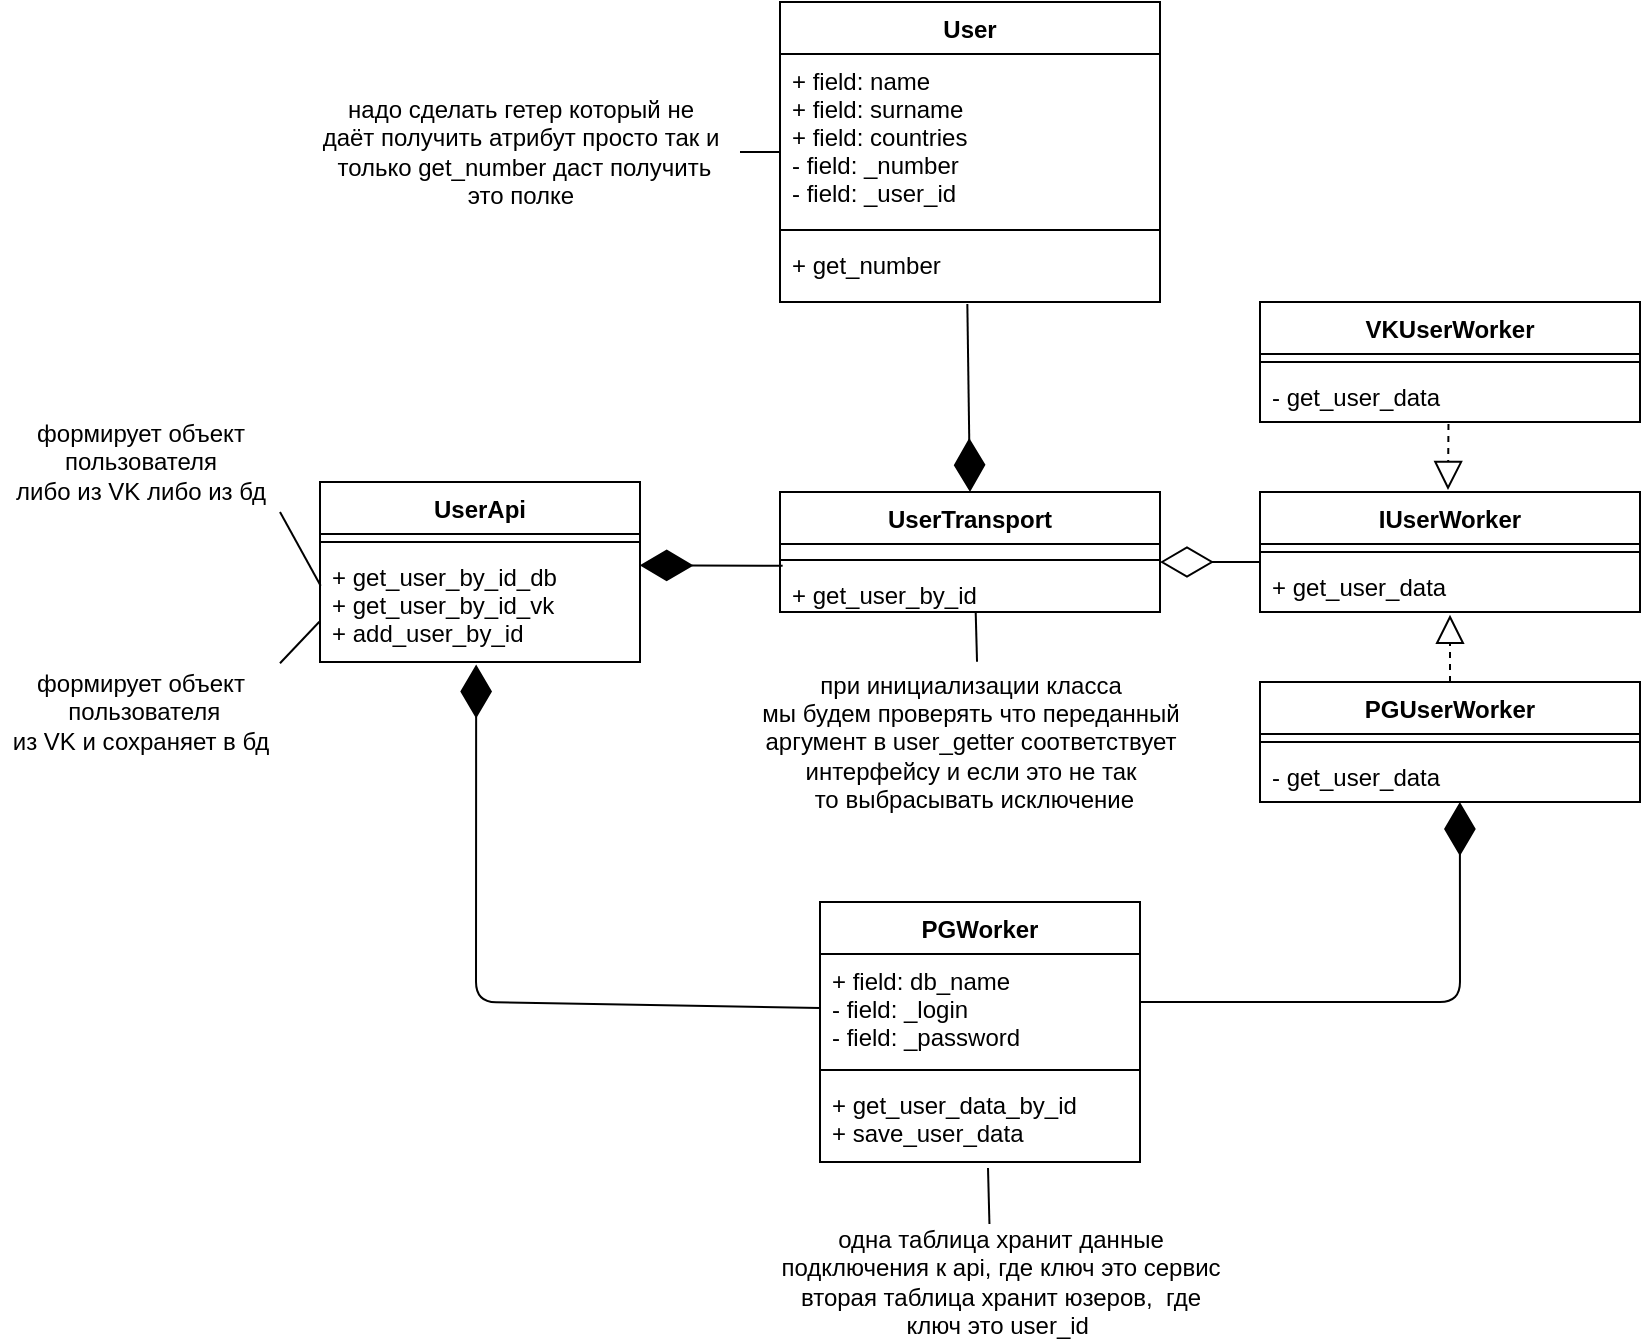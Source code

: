 <mxfile version="12.9.11" type="device"><diagram id="C5RBs43oDa-KdzZeNtuy" name="Page-1"><mxGraphModel dx="1747" dy="868" grid="1" gridSize="10" guides="1" tooltips="1" connect="1" arrows="1" fold="1" page="1" pageScale="1" pageWidth="827" pageHeight="1169" math="0" shadow="0"><root><mxCell id="WIyWlLk6GJQsqaUBKTNV-0"/><mxCell id="WIyWlLk6GJQsqaUBKTNV-1" parent="WIyWlLk6GJQsqaUBKTNV-0"/><mxCell id="jGwKJgLQtCVfkWyT7vOf-91" value="" style="endArrow=none;html=1;rounded=0;entryX=0.001;entryY=0.583;entryDx=0;entryDy=0;entryPerimeter=0;exitX=1;exitY=0.5;exitDx=0;exitDy=0;" parent="WIyWlLk6GJQsqaUBKTNV-1" source="jGwKJgLQtCVfkWyT7vOf-188" target="jGwKJgLQtCVfkWyT7vOf-82" edge="1"><mxGeometry relative="1" as="geometry"><mxPoint x="-477" y="96" as="sourcePoint"/><mxPoint x="-477" y="44.66" as="targetPoint"/></mxGeometry></mxCell><mxCell id="jGwKJgLQtCVfkWyT7vOf-92" value="при инициализации класса&lt;br&gt;мы будем проверять что переданный&lt;br&gt;аргумент в user_getter соответствует&lt;br&gt;интерфейсу и если это не так&lt;br&gt;&amp;nbsp;то выбрасывать исключение" style="text;html=1;align=center;verticalAlign=middle;resizable=0;points=[];autosize=1;" parent="WIyWlLk6GJQsqaUBKTNV-1" vertex="1"><mxGeometry x="-452" y="350" width="220" height="80" as="geometry"/></mxCell><mxCell id="jGwKJgLQtCVfkWyT7vOf-161" value="" style="endArrow=diamondThin;endFill=0;endSize=24;html=1;entryX=1;entryY=0.625;entryDx=0;entryDy=0;entryPerimeter=0;" parent="WIyWlLk6GJQsqaUBKTNV-1" target="ZPyuNEXYWkOXCgR7MvM--2" edge="1"><mxGeometry width="160" relative="1" as="geometry"><mxPoint x="-197" y="300" as="sourcePoint"/><mxPoint x="-247" y="320" as="targetPoint"/></mxGeometry></mxCell><mxCell id="jGwKJgLQtCVfkWyT7vOf-170" value="" style="endArrow=block;dashed=1;endFill=0;endSize=12;html=1;exitX=0.496;exitY=1.038;exitDx=0;exitDy=0;exitPerimeter=0;" parent="WIyWlLk6GJQsqaUBKTNV-1" source="jGwKJgLQtCVfkWyT7vOf-165" edge="1"><mxGeometry width="160" relative="1" as="geometry"><mxPoint x="-80" y="250" as="sourcePoint"/><mxPoint x="-103" y="264" as="targetPoint"/></mxGeometry></mxCell><mxCell id="jGwKJgLQtCVfkWyT7vOf-171" value="" style="endArrow=block;dashed=1;endFill=0;endSize=12;html=1;exitX=0.5;exitY=0;exitDx=0;exitDy=0;entryX=0.5;entryY=1.053;entryDx=0;entryDy=0;entryPerimeter=0;" parent="WIyWlLk6GJQsqaUBKTNV-1" source="jGwKJgLQtCVfkWyT7vOf-166" target="jGwKJgLQtCVfkWyT7vOf-97" edge="1"><mxGeometry width="160" relative="1" as="geometry"><mxPoint x="-7.83" y="533.49" as="sourcePoint"/><mxPoint x="-80" y="350" as="targetPoint"/></mxGeometry></mxCell><mxCell id="jGwKJgLQtCVfkWyT7vOf-180" value="формирует объект &lt;br&gt;пользователя&lt;br&gt;либо из VK либо из бд" style="text;html=1;align=center;verticalAlign=middle;resizable=0;points=[];autosize=1;" parent="WIyWlLk6GJQsqaUBKTNV-1" vertex="1"><mxGeometry x="-827" y="225" width="140" height="50" as="geometry"/></mxCell><mxCell id="jGwKJgLQtCVfkWyT7vOf-181" value="" style="endArrow=none;html=1;rounded=0;entryX=0.002;entryY=0.319;entryDx=0;entryDy=0;entryPerimeter=0;exitX=1;exitY=1;exitDx=0;exitDy=0;exitPerimeter=0;" parent="WIyWlLk6GJQsqaUBKTNV-1" source="jGwKJgLQtCVfkWyT7vOf-180" target="jGwKJgLQtCVfkWyT7vOf-175" edge="1"><mxGeometry relative="1" as="geometry"><mxPoint x="-887" y="410.06" as="sourcePoint"/><mxPoint x="-805.2" y="299.996" as="targetPoint"/></mxGeometry></mxCell><mxCell id="jGwKJgLQtCVfkWyT7vOf-188" value="надо сделать гетер который не &lt;br&gt;даёт&amp;nbsp;получить атрибут просто так и&lt;br&gt;&amp;nbsp;только get_number даст получить &lt;br&gt;это полке" style="text;html=1;align=center;" parent="WIyWlLk6GJQsqaUBKTNV-1" vertex="1"><mxGeometry x="-677" y="60" width="220" height="70" as="geometry"/></mxCell><mxCell id="jGwKJgLQtCVfkWyT7vOf-189" value="формирует объект&lt;br&gt;&amp;nbsp;пользователя&lt;br&gt;из VK и сохраняет в бд" style="text;html=1;align=center;verticalAlign=middle;resizable=0;points=[];autosize=1;" parent="WIyWlLk6GJQsqaUBKTNV-1" vertex="1"><mxGeometry x="-827" y="350" width="140" height="50" as="geometry"/></mxCell><mxCell id="jGwKJgLQtCVfkWyT7vOf-190" value="" style="endArrow=none;html=1;rounded=0;entryX=-0.002;entryY=0.641;entryDx=0;entryDy=0;entryPerimeter=0;exitX=1;exitY=0.013;exitDx=0;exitDy=0;exitPerimeter=0;" parent="WIyWlLk6GJQsqaUBKTNV-1" source="jGwKJgLQtCVfkWyT7vOf-189" target="jGwKJgLQtCVfkWyT7vOf-175" edge="1"><mxGeometry relative="1" as="geometry"><mxPoint x="-745" y="356" as="sourcePoint"/><mxPoint x="-727" y="310" as="targetPoint"/></mxGeometry></mxCell><mxCell id="jGwKJgLQtCVfkWyT7vOf-192" value="одна таблица хранит данные &lt;br&gt;подключения к api, где ключ это сервис&lt;br&gt;вторая таблица хранит юзеров,&amp;nbsp; где&lt;br&gt;ключ это user_id&amp;nbsp;" style="text;html=1;align=center;verticalAlign=middle;resizable=0;points=[];autosize=1;" parent="WIyWlLk6GJQsqaUBKTNV-1" vertex="1"><mxGeometry x="-447" y="630" width="240" height="60" as="geometry"/></mxCell><mxCell id="jGwKJgLQtCVfkWyT7vOf-205" value="" style="endArrow=none;html=1;rounded=0;exitX=0.525;exitY=1.071;exitDx=0;exitDy=0;exitPerimeter=0;entryX=0.478;entryY=0.017;entryDx=0;entryDy=0;entryPerimeter=0;" parent="WIyWlLk6GJQsqaUBKTNV-1" source="jGwKJgLQtCVfkWyT7vOf-198" target="jGwKJgLQtCVfkWyT7vOf-192" edge="1"><mxGeometry relative="1" as="geometry"><mxPoint x="-209" y="446.51" as="sourcePoint"/><mxPoint x="-329" y="650" as="targetPoint"/></mxGeometry></mxCell><mxCell id="ZPyuNEXYWkOXCgR7MvM--4" value="" style="endArrow=diamondThin;endFill=1;endSize=24;html=1;exitX=0.493;exitY=1.032;exitDx=0;exitDy=0;exitPerimeter=0;entryX=0.5;entryY=0;entryDx=0;entryDy=0;" parent="WIyWlLk6GJQsqaUBKTNV-1" source="jGwKJgLQtCVfkWyT7vOf-84" target="ZPyuNEXYWkOXCgR7MvM--0" edge="1"><mxGeometry width="160" relative="1" as="geometry"><mxPoint x="-337" y="210" as="sourcePoint"/><mxPoint x="-317" y="310" as="targetPoint"/></mxGeometry></mxCell><mxCell id="jGwKJgLQtCVfkWyT7vOf-94" value="IUserWorker" style="swimlane;fontStyle=1;align=center;verticalAlign=top;childLayout=stackLayout;horizontal=1;startSize=26;horizontalStack=0;resizeParent=1;resizeParentMax=0;resizeLast=0;collapsible=1;marginBottom=0;" parent="WIyWlLk6GJQsqaUBKTNV-1" vertex="1"><mxGeometry x="-197" y="265" width="190" height="60" as="geometry"/></mxCell><mxCell id="jGwKJgLQtCVfkWyT7vOf-96" value="" style="line;strokeWidth=1;fillColor=none;align=left;verticalAlign=middle;spacingTop=-1;spacingLeft=3;spacingRight=3;rotatable=0;labelPosition=right;points=[];portConstraint=eastwest;" parent="jGwKJgLQtCVfkWyT7vOf-94" vertex="1"><mxGeometry y="26" width="190" height="8" as="geometry"/></mxCell><mxCell id="jGwKJgLQtCVfkWyT7vOf-97" value="+ get_user_data" style="text;strokeColor=none;fillColor=none;align=left;verticalAlign=top;spacingLeft=4;spacingRight=4;overflow=hidden;rotatable=0;points=[[0,0.5],[1,0.5]];portConstraint=eastwest;" parent="jGwKJgLQtCVfkWyT7vOf-94" vertex="1"><mxGeometry y="34" width="190" height="26" as="geometry"/></mxCell><mxCell id="jGwKJgLQtCVfkWyT7vOf-166" value="PGUserWorker" style="swimlane;fontStyle=1;align=center;verticalAlign=top;childLayout=stackLayout;horizontal=1;startSize=26;horizontalStack=0;resizeParent=1;resizeParentMax=0;resizeLast=0;collapsible=1;marginBottom=0;" parent="WIyWlLk6GJQsqaUBKTNV-1" vertex="1"><mxGeometry x="-197" y="360" width="190" height="60" as="geometry"/></mxCell><mxCell id="jGwKJgLQtCVfkWyT7vOf-167" value="" style="line;strokeWidth=1;fillColor=none;align=left;verticalAlign=middle;spacingTop=-1;spacingLeft=3;spacingRight=3;rotatable=0;labelPosition=right;points=[];portConstraint=eastwest;" parent="jGwKJgLQtCVfkWyT7vOf-166" vertex="1"><mxGeometry y="26" width="190" height="8" as="geometry"/></mxCell><mxCell id="jGwKJgLQtCVfkWyT7vOf-168" value="- get_user_data" style="text;strokeColor=none;fillColor=none;align=left;verticalAlign=top;spacingLeft=4;spacingRight=4;overflow=hidden;rotatable=0;points=[[0,0.5],[1,0.5]];portConstraint=eastwest;" parent="jGwKJgLQtCVfkWyT7vOf-166" vertex="1"><mxGeometry y="34" width="190" height="26" as="geometry"/></mxCell><mxCell id="jGwKJgLQtCVfkWyT7vOf-162" value="VKUserWorker" style="swimlane;fontStyle=1;align=center;verticalAlign=top;childLayout=stackLayout;horizontal=1;startSize=26;horizontalStack=0;resizeParent=1;resizeParentMax=0;resizeLast=0;collapsible=1;marginBottom=0;" parent="WIyWlLk6GJQsqaUBKTNV-1" vertex="1"><mxGeometry x="-197" y="170" width="190" height="60" as="geometry"/></mxCell><mxCell id="jGwKJgLQtCVfkWyT7vOf-164" value="" style="line;strokeWidth=1;fillColor=none;align=left;verticalAlign=middle;spacingTop=-1;spacingLeft=3;spacingRight=3;rotatable=0;labelPosition=right;points=[];portConstraint=eastwest;" parent="jGwKJgLQtCVfkWyT7vOf-162" vertex="1"><mxGeometry y="26" width="190" height="8" as="geometry"/></mxCell><mxCell id="jGwKJgLQtCVfkWyT7vOf-165" value="- get_user_data" style="text;strokeColor=none;fillColor=none;align=left;verticalAlign=top;spacingLeft=4;spacingRight=4;overflow=hidden;rotatable=0;points=[[0,0.5],[1,0.5]];portConstraint=eastwest;" parent="jGwKJgLQtCVfkWyT7vOf-162" vertex="1"><mxGeometry y="34" width="190" height="26" as="geometry"/></mxCell><mxCell id="ZPyuNEXYWkOXCgR7MvM--0" value="UserTransport" style="swimlane;fontStyle=1;align=center;verticalAlign=top;childLayout=stackLayout;horizontal=1;startSize=26;horizontalStack=0;resizeParent=1;resizeParentMax=0;resizeLast=0;collapsible=1;marginBottom=0;" parent="WIyWlLk6GJQsqaUBKTNV-1" vertex="1"><mxGeometry x="-437" y="265" width="190" height="60" as="geometry"/></mxCell><mxCell id="ZPyuNEXYWkOXCgR7MvM--1" value="&#10;" style="text;strokeColor=none;fillColor=none;align=left;verticalAlign=top;spacingLeft=4;spacingRight=4;overflow=hidden;rotatable=0;points=[[0,0.5],[1,0.5]];portConstraint=eastwest;" parent="ZPyuNEXYWkOXCgR7MvM--0" vertex="1"><mxGeometry y="26" width="190" height="4" as="geometry"/></mxCell><mxCell id="ZPyuNEXYWkOXCgR7MvM--2" value="" style="line;strokeWidth=1;fillColor=none;align=left;verticalAlign=middle;spacingTop=-1;spacingLeft=3;spacingRight=3;rotatable=0;labelPosition=right;points=[];portConstraint=eastwest;" parent="ZPyuNEXYWkOXCgR7MvM--0" vertex="1"><mxGeometry y="30" width="190" height="8" as="geometry"/></mxCell><mxCell id="ZPyuNEXYWkOXCgR7MvM--3" value="+ get_user_by_id" style="text;strokeColor=none;fillColor=none;align=left;verticalAlign=top;spacingLeft=4;spacingRight=4;overflow=hidden;rotatable=0;points=[[0,0.5],[1,0.5]];portConstraint=eastwest;" parent="ZPyuNEXYWkOXCgR7MvM--0" vertex="1"><mxGeometry y="38" width="190" height="22" as="geometry"/></mxCell><mxCell id="jGwKJgLQtCVfkWyT7vOf-81" value="User" style="swimlane;fontStyle=1;align=center;verticalAlign=top;childLayout=stackLayout;horizontal=1;startSize=26;horizontalStack=0;resizeParent=1;resizeParentMax=0;resizeLast=0;collapsible=1;marginBottom=0;" parent="WIyWlLk6GJQsqaUBKTNV-1" vertex="1"><mxGeometry x="-437" y="20" width="190" height="150" as="geometry"/></mxCell><mxCell id="jGwKJgLQtCVfkWyT7vOf-82" value="+ field: name&#10;+ field: surname&#10;+ field: countries&#10;- field: _number&#10;- field: _user_id&#10;" style="text;strokeColor=none;fillColor=none;align=left;verticalAlign=top;spacingLeft=4;spacingRight=4;overflow=hidden;rotatable=0;points=[[0,0.5],[1,0.5]];portConstraint=eastwest;" parent="jGwKJgLQtCVfkWyT7vOf-81" vertex="1"><mxGeometry y="26" width="190" height="84" as="geometry"/></mxCell><mxCell id="jGwKJgLQtCVfkWyT7vOf-83" value="" style="line;strokeWidth=1;fillColor=none;align=left;verticalAlign=middle;spacingTop=-1;spacingLeft=3;spacingRight=3;rotatable=0;labelPosition=right;points=[];portConstraint=eastwest;" parent="jGwKJgLQtCVfkWyT7vOf-81" vertex="1"><mxGeometry y="110" width="190" height="8" as="geometry"/></mxCell><mxCell id="jGwKJgLQtCVfkWyT7vOf-84" value="+ get_number" style="text;strokeColor=none;fillColor=none;align=left;verticalAlign=top;spacingLeft=4;spacingRight=4;overflow=hidden;rotatable=0;points=[[0,0.5],[1,0.5]];portConstraint=eastwest;" parent="jGwKJgLQtCVfkWyT7vOf-81" vertex="1"><mxGeometry y="118" width="190" height="32" as="geometry"/></mxCell><mxCell id="jGwKJgLQtCVfkWyT7vOf-172" value="UserApi" style="swimlane;fontStyle=1;align=center;verticalAlign=top;childLayout=stackLayout;horizontal=1;startSize=26;horizontalStack=0;resizeParent=1;resizeParentMax=0;resizeLast=0;collapsible=1;marginBottom=0;" parent="WIyWlLk6GJQsqaUBKTNV-1" vertex="1"><mxGeometry x="-667" y="260" width="160" height="90" as="geometry"/></mxCell><mxCell id="jGwKJgLQtCVfkWyT7vOf-174" value="" style="line;strokeWidth=1;fillColor=none;align=left;verticalAlign=middle;spacingTop=-1;spacingLeft=3;spacingRight=3;rotatable=0;labelPosition=right;points=[];portConstraint=eastwest;" parent="jGwKJgLQtCVfkWyT7vOf-172" vertex="1"><mxGeometry y="26" width="160" height="8" as="geometry"/></mxCell><mxCell id="jGwKJgLQtCVfkWyT7vOf-175" value="+ get_user_by_id_db&#10;+ get_user_by_id_vk&#10;+ add_user_by_id" style="text;strokeColor=none;fillColor=none;align=left;verticalAlign=top;spacingLeft=4;spacingRight=4;overflow=hidden;rotatable=0;points=[[0,0.5],[1,0.5]];portConstraint=eastwest;" parent="jGwKJgLQtCVfkWyT7vOf-172" vertex="1"><mxGeometry y="34" width="160" height="56" as="geometry"/></mxCell><mxCell id="jGwKJgLQtCVfkWyT7vOf-195" value="PGWorker" style="swimlane;fontStyle=1;align=center;verticalAlign=top;childLayout=stackLayout;horizontal=1;startSize=26;horizontalStack=0;resizeParent=1;resizeParentMax=0;resizeLast=0;collapsible=1;marginBottom=0;" parent="WIyWlLk6GJQsqaUBKTNV-1" vertex="1"><mxGeometry x="-417" y="470" width="160" height="130" as="geometry"/></mxCell><mxCell id="jGwKJgLQtCVfkWyT7vOf-196" value="+ field: db_name&#10;- field: _login&#10;- field: _password&#10;&#10;" style="text;strokeColor=none;fillColor=none;align=left;verticalAlign=top;spacingLeft=4;spacingRight=4;overflow=hidden;rotatable=0;points=[[0,0.5],[1,0.5]];portConstraint=eastwest;" parent="jGwKJgLQtCVfkWyT7vOf-195" vertex="1"><mxGeometry y="26" width="160" height="54" as="geometry"/></mxCell><mxCell id="jGwKJgLQtCVfkWyT7vOf-197" value="" style="line;strokeWidth=1;fillColor=none;align=left;verticalAlign=middle;spacingTop=-1;spacingLeft=3;spacingRight=3;rotatable=0;labelPosition=right;points=[];portConstraint=eastwest;" parent="jGwKJgLQtCVfkWyT7vOf-195" vertex="1"><mxGeometry y="80" width="160" height="8" as="geometry"/></mxCell><mxCell id="jGwKJgLQtCVfkWyT7vOf-198" value="+ get_user_data_by_id&#10;+ save_user_data&#10;" style="text;strokeColor=none;fillColor=none;align=left;verticalAlign=top;spacingLeft=4;spacingRight=4;overflow=hidden;rotatable=0;points=[[0,0.5],[1,0.5]];portConstraint=eastwest;" parent="jGwKJgLQtCVfkWyT7vOf-195" vertex="1"><mxGeometry y="88" width="160" height="42" as="geometry"/></mxCell><mxCell id="ZPyuNEXYWkOXCgR7MvM--7" value="" style="endArrow=none;html=1;rounded=0;entryX=0.516;entryY=-0.002;entryDx=0;entryDy=0;entryPerimeter=0;exitX=0.515;exitY=1.009;exitDx=0;exitDy=0;exitPerimeter=0;" parent="WIyWlLk6GJQsqaUBKTNV-1" source="ZPyuNEXYWkOXCgR7MvM--3" target="jGwKJgLQtCVfkWyT7vOf-92" edge="1"><mxGeometry relative="1" as="geometry"><mxPoint x="-352.09" y="340.03" as="sourcePoint"/><mxPoint x="-331.9" y="340.002" as="targetPoint"/></mxGeometry></mxCell><mxCell id="ZPyuNEXYWkOXCgR7MvM--9" value="" style="endArrow=diamondThin;endFill=1;endSize=24;html=1;exitX=0.007;exitY=-0.052;exitDx=0;exitDy=0;exitPerimeter=0;entryX=0.999;entryY=0.137;entryDx=0;entryDy=0;entryPerimeter=0;" parent="WIyWlLk6GJQsqaUBKTNV-1" source="ZPyuNEXYWkOXCgR7MvM--3" target="jGwKJgLQtCVfkWyT7vOf-175" edge="1"><mxGeometry width="160" relative="1" as="geometry"><mxPoint x="-490.0" y="260.004" as="sourcePoint"/><mxPoint x="-488.67" y="353.98" as="targetPoint"/></mxGeometry></mxCell><mxCell id="ZPyuNEXYWkOXCgR7MvM--10" value="" style="endArrow=diamondThin;endFill=1;endSize=24;html=1;exitX=0;exitY=0.5;exitDx=0;exitDy=0;entryX=0.488;entryY=1.022;entryDx=0;entryDy=0;entryPerimeter=0;" parent="WIyWlLk6GJQsqaUBKTNV-1" source="jGwKJgLQtCVfkWyT7vOf-196" target="jGwKJgLQtCVfkWyT7vOf-175" edge="1"><mxGeometry width="160" relative="1" as="geometry"><mxPoint x="-520.0" y="430.004" as="sourcePoint"/><mxPoint x="-518.67" y="523.98" as="targetPoint"/><Array as="points"><mxPoint x="-589" y="520"/></Array></mxGeometry></mxCell><mxCell id="XkCyCUZKR2tAm_83ANWr-0" value="" style="endArrow=diamondThin;endFill=1;endSize=24;html=1;entryX=0.526;entryY=1;entryDx=0;entryDy=0;entryPerimeter=0;" edge="1" parent="WIyWlLk6GJQsqaUBKTNV-1" target="jGwKJgLQtCVfkWyT7vOf-168"><mxGeometry width="160" relative="1" as="geometry"><mxPoint x="-257" y="520" as="sourcePoint"/><mxPoint x="-97" y="450" as="targetPoint"/><Array as="points"><mxPoint x="-97" y="520"/></Array></mxGeometry></mxCell></root></mxGraphModel></diagram></mxfile>